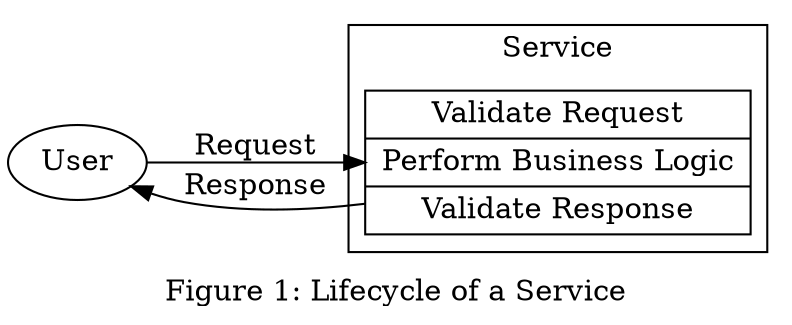 digraph G {
  label = "Figure 1: Lifecycle of a Service"
  compound = true;
  rankdir = LR

  User -> struct1 [label = Request] 
  struct1 -> User [label = Response];
 
  subgraph cluster_0 {
   label = "Service"
   struct1 [shape=record,label="{ {Validate Request | Perform Business Logic | Validate Response }}"];
  } 
}
